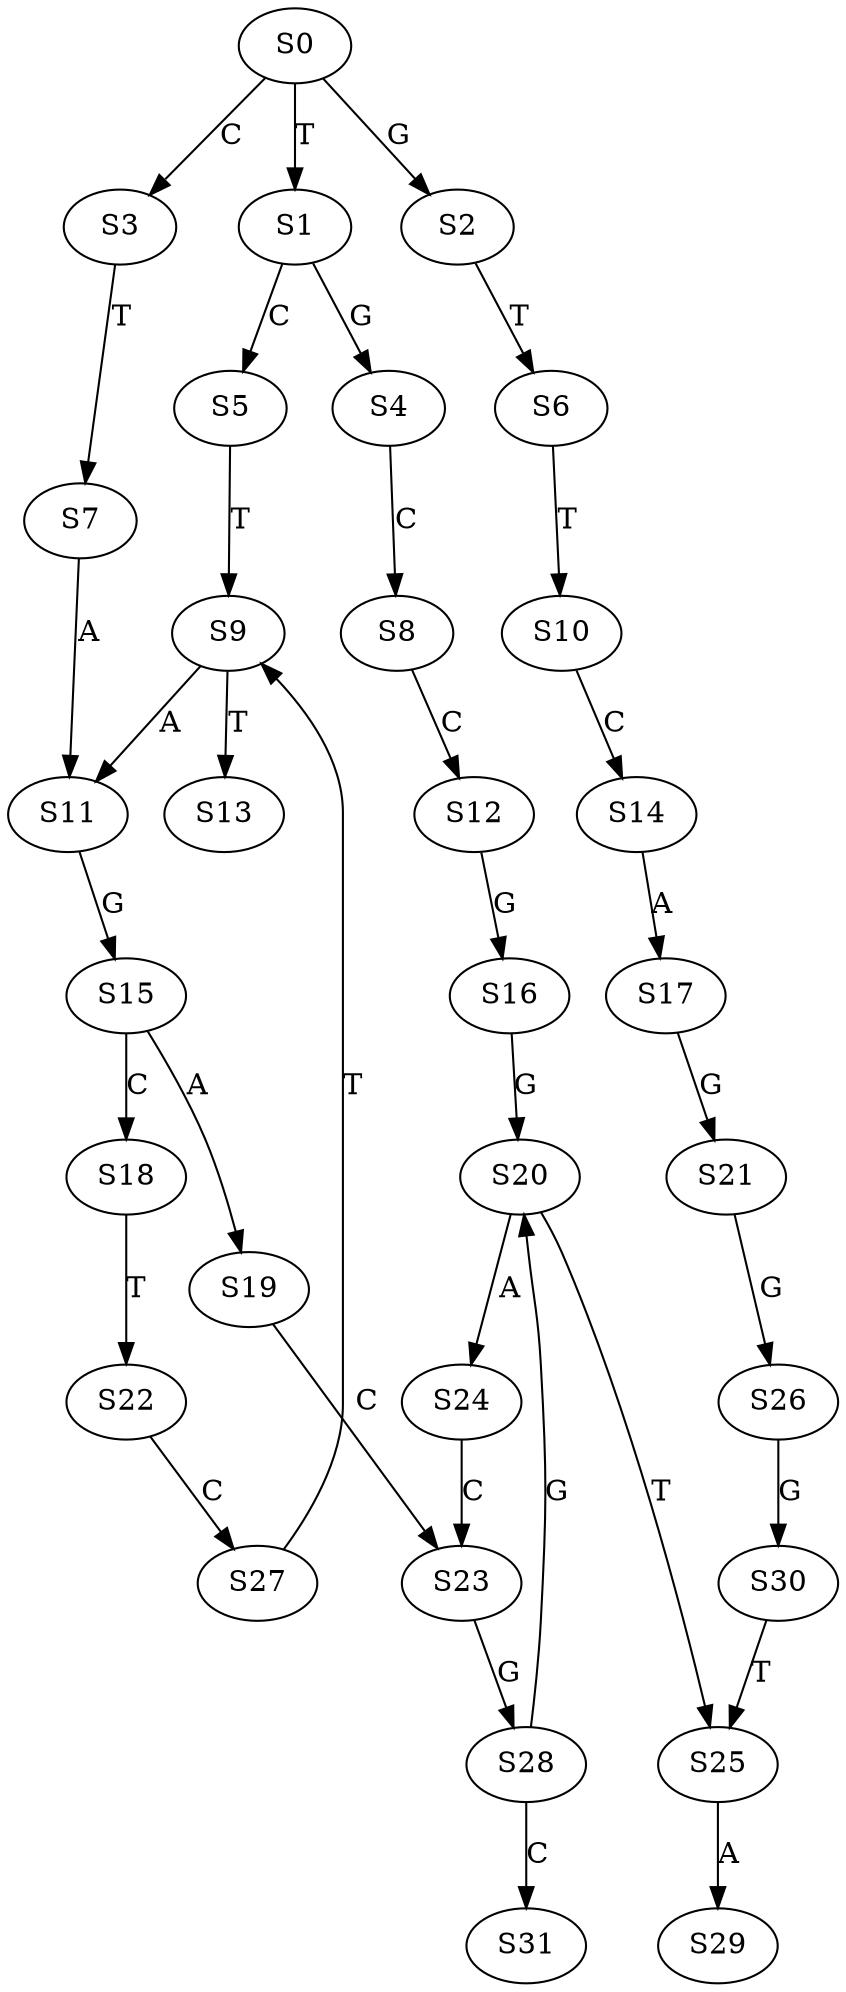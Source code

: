 strict digraph  {
	S0 -> S1 [ label = T ];
	S0 -> S2 [ label = G ];
	S0 -> S3 [ label = C ];
	S1 -> S4 [ label = G ];
	S1 -> S5 [ label = C ];
	S2 -> S6 [ label = T ];
	S3 -> S7 [ label = T ];
	S4 -> S8 [ label = C ];
	S5 -> S9 [ label = T ];
	S6 -> S10 [ label = T ];
	S7 -> S11 [ label = A ];
	S8 -> S12 [ label = C ];
	S9 -> S13 [ label = T ];
	S9 -> S11 [ label = A ];
	S10 -> S14 [ label = C ];
	S11 -> S15 [ label = G ];
	S12 -> S16 [ label = G ];
	S14 -> S17 [ label = A ];
	S15 -> S18 [ label = C ];
	S15 -> S19 [ label = A ];
	S16 -> S20 [ label = G ];
	S17 -> S21 [ label = G ];
	S18 -> S22 [ label = T ];
	S19 -> S23 [ label = C ];
	S20 -> S24 [ label = A ];
	S20 -> S25 [ label = T ];
	S21 -> S26 [ label = G ];
	S22 -> S27 [ label = C ];
	S23 -> S28 [ label = G ];
	S24 -> S23 [ label = C ];
	S25 -> S29 [ label = A ];
	S26 -> S30 [ label = G ];
	S27 -> S9 [ label = T ];
	S28 -> S31 [ label = C ];
	S28 -> S20 [ label = G ];
	S30 -> S25 [ label = T ];
}
